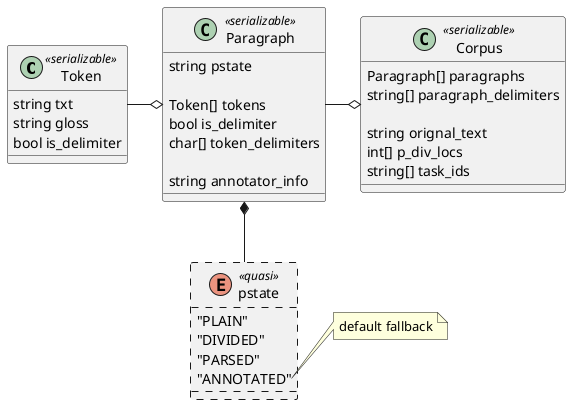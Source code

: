 @startuml

class Token <<serializable>> {
	string txt
	string gloss
	bool is_delimiter
}

class Paragraph <<serializable>> {
	string pstate

	Token[] tokens
	bool is_delimiter
	char[] token_delimiters

	string annotator_info
}
Paragraph o-left- Token

class Corpus <<serializable>> {
	Paragraph[] paragraphs
	string[] paragraph_delimiters

	string orignal_text
	int[] p_div_locs
	string[] task_ids
}
Corpus o-left- Paragraph

enum pstate <<quasi>> ##[dashed] {
	"PLAIN"
	"DIVIDED"
	"PARSED"
	"ANNOTATED"
}
Paragraph *-- pstate
note right of pstate::"ANNOTATED"
	default fallback
end note

@enduml